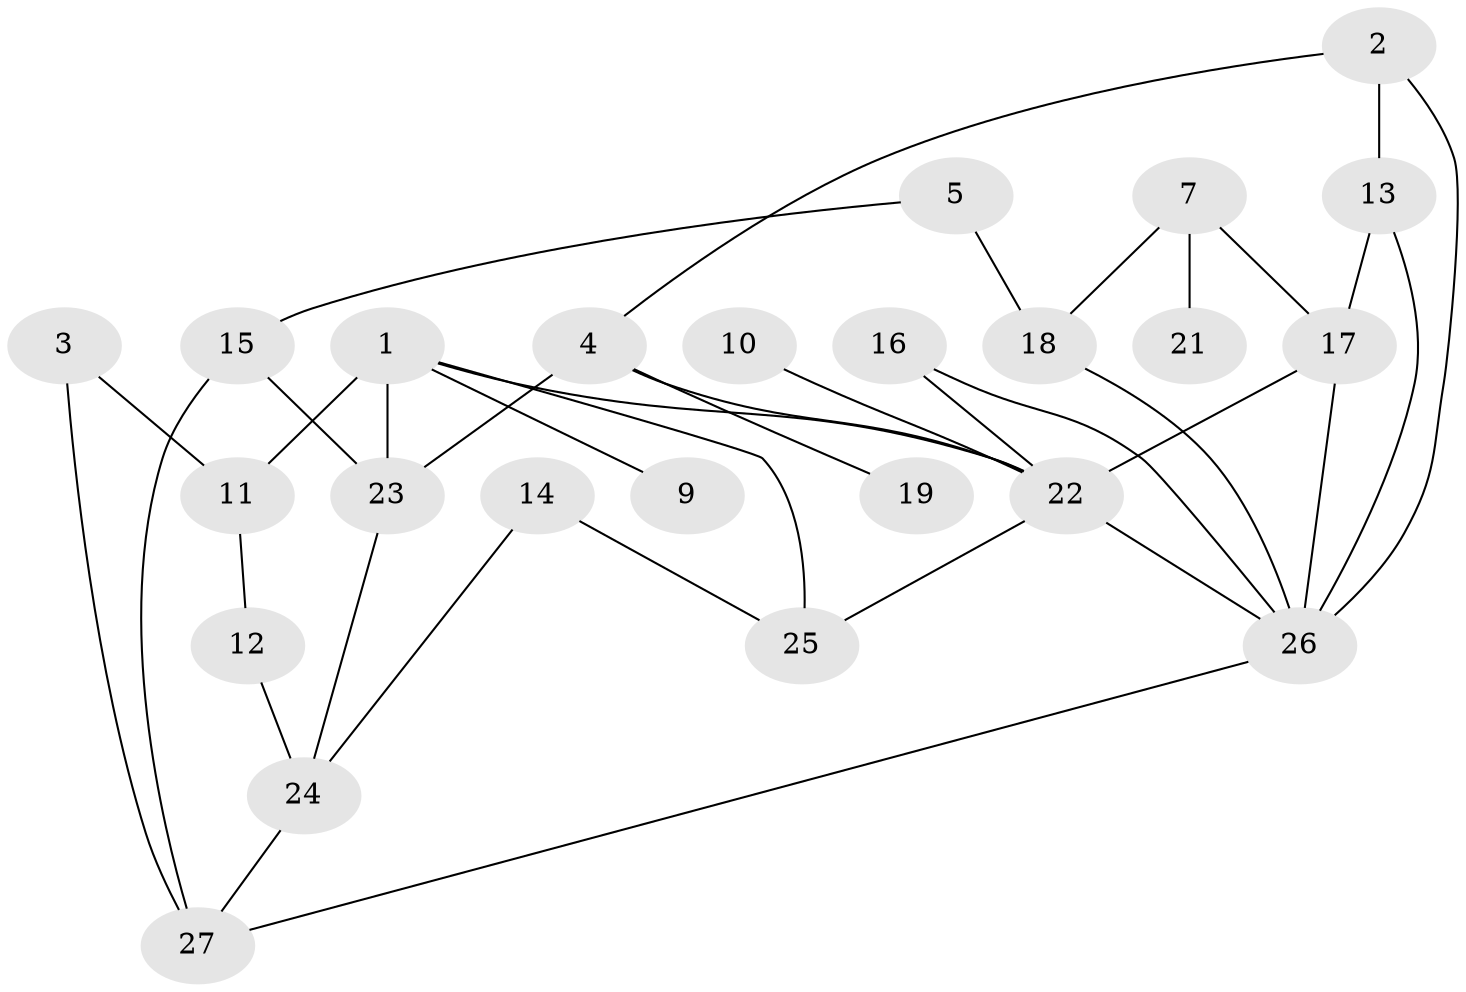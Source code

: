 // original degree distribution, {4: 0.10714285714285714, 3: 0.30357142857142855, 2: 0.25, 5: 0.07142857142857142, 1: 0.17857142857142858, 0: 0.07142857142857142, 7: 0.017857142857142856}
// Generated by graph-tools (version 1.1) at 2025/25/03/09/25 03:25:19]
// undirected, 24 vertices, 37 edges
graph export_dot {
graph [start="1"]
  node [color=gray90,style=filled];
  1;
  2;
  3;
  4;
  5;
  7;
  9;
  10;
  11;
  12;
  13;
  14;
  15;
  16;
  17;
  18;
  19;
  21;
  22;
  23;
  24;
  25;
  26;
  27;
  1 -- 9 [weight=1.0];
  1 -- 11 [weight=2.0];
  1 -- 22 [weight=1.0];
  1 -- 23 [weight=3.0];
  1 -- 25 [weight=1.0];
  2 -- 4 [weight=1.0];
  2 -- 13 [weight=1.0];
  2 -- 26 [weight=1.0];
  3 -- 11 [weight=1.0];
  3 -- 27 [weight=1.0];
  4 -- 19 [weight=1.0];
  4 -- 22 [weight=1.0];
  4 -- 23 [weight=1.0];
  5 -- 15 [weight=1.0];
  5 -- 18 [weight=1.0];
  7 -- 17 [weight=1.0];
  7 -- 18 [weight=1.0];
  7 -- 21 [weight=1.0];
  10 -- 22 [weight=1.0];
  11 -- 12 [weight=1.0];
  12 -- 24 [weight=1.0];
  13 -- 17 [weight=1.0];
  13 -- 26 [weight=1.0];
  14 -- 24 [weight=1.0];
  14 -- 25 [weight=1.0];
  15 -- 23 [weight=1.0];
  15 -- 27 [weight=1.0];
  16 -- 22 [weight=1.0];
  16 -- 26 [weight=1.0];
  17 -- 22 [weight=2.0];
  17 -- 26 [weight=2.0];
  18 -- 26 [weight=1.0];
  22 -- 25 [weight=1.0];
  22 -- 26 [weight=1.0];
  23 -- 24 [weight=1.0];
  24 -- 27 [weight=1.0];
  26 -- 27 [weight=1.0];
}
